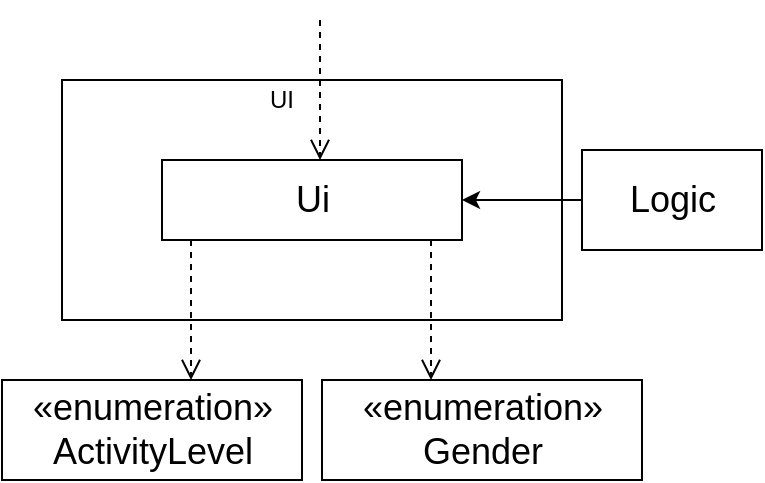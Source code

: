 <mxfile version="13.8.5" type="google"><diagram id="gJgPgFwEoFj3yaLBzecR" name="Page-1"><mxGraphModel dx="1278" dy="491" grid="1" gridSize="10" guides="1" tooltips="1" connect="1" arrows="1" fold="1" page="1" pageScale="1" pageWidth="850" pageHeight="1100" math="0" shadow="0"><root><mxCell id="0"/><mxCell id="1" parent="0"/><mxCell id="jSlOvkbJLCUQ2vswlPPg-18" value="" style="rounded=0;whiteSpace=wrap;html=1;" parent="1" vertex="1"><mxGeometry x="130" y="130" width="250" height="120" as="geometry"/></mxCell><mxCell id="jSlOvkbJLCUQ2vswlPPg-6" value="&lt;font style=&quot;font-size: 18px&quot;&gt;Ui&lt;/font&gt;" style="html=1;" parent="1" vertex="1"><mxGeometry x="180" y="170" width="150" height="40" as="geometry"/></mxCell><mxCell id="jSlOvkbJLCUQ2vswlPPg-7" value="&lt;font style=&quot;font-size: 18px&quot;&gt;Logic&lt;/font&gt;" style="html=1;" parent="1" vertex="1"><mxGeometry x="390" y="165" width="90" height="50" as="geometry"/></mxCell><mxCell id="jSlOvkbJLCUQ2vswlPPg-8" value="" style="endArrow=classic;html=1;entryX=1;entryY=0.5;entryDx=0;entryDy=0;exitX=0;exitY=0.5;exitDx=0;exitDy=0;" parent="1" source="jSlOvkbJLCUQ2vswlPPg-7" target="jSlOvkbJLCUQ2vswlPPg-6" edge="1"><mxGeometry width="50" height="50" relative="1" as="geometry"><mxPoint x="400" y="400" as="sourcePoint"/><mxPoint x="450" y="350" as="targetPoint"/></mxGeometry></mxCell><mxCell id="jSlOvkbJLCUQ2vswlPPg-10" value="" style="html=1;verticalAlign=bottom;endArrow=open;dashed=1;endSize=8;" parent="1" edge="1"><mxGeometry relative="1" as="geometry"><mxPoint x="259" y="100" as="sourcePoint"/><mxPoint x="259" y="170" as="targetPoint"/></mxGeometry></mxCell><mxCell id="jSlOvkbJLCUQ2vswlPPg-11" value="" style="html=1;verticalAlign=bottom;endArrow=open;dashed=1;endSize=8;" parent="1" edge="1"><mxGeometry relative="1" as="geometry"><mxPoint x="194.5" y="210" as="sourcePoint"/><mxPoint x="194.5" y="280" as="targetPoint"/></mxGeometry></mxCell><mxCell id="jSlOvkbJLCUQ2vswlPPg-13" value="" style="html=1;verticalAlign=bottom;endArrow=open;dashed=1;endSize=8;" parent="1" edge="1"><mxGeometry relative="1" as="geometry"><mxPoint x="314.5" y="210" as="sourcePoint"/><mxPoint x="314.5" y="280" as="targetPoint"/></mxGeometry></mxCell><mxCell id="jSlOvkbJLCUQ2vswlPPg-15" value="&lt;font style=&quot;font-size: 18px&quot;&gt;«enumeration»&lt;br&gt;ActivityLevel&lt;/font&gt;" style="html=1;" parent="1" vertex="1"><mxGeometry x="100" y="280" width="150" height="50" as="geometry"/></mxCell><mxCell id="jSlOvkbJLCUQ2vswlPPg-16" value="&lt;font style=&quot;font-size: 18px&quot;&gt;«enumeration»&lt;br&gt;Gender&lt;/font&gt;" style="html=1;" parent="1" vertex="1"><mxGeometry x="260" y="280" width="160" height="50" as="geometry"/></mxCell><mxCell id="jSlOvkbJLCUQ2vswlPPg-19" value="UI" style="text;html=1;strokeColor=none;fillColor=none;align=center;verticalAlign=middle;whiteSpace=wrap;rounded=0;" parent="1" vertex="1"><mxGeometry x="220" y="130" width="40" height="20" as="geometry"/></mxCell></root></mxGraphModel></diagram></mxfile>
